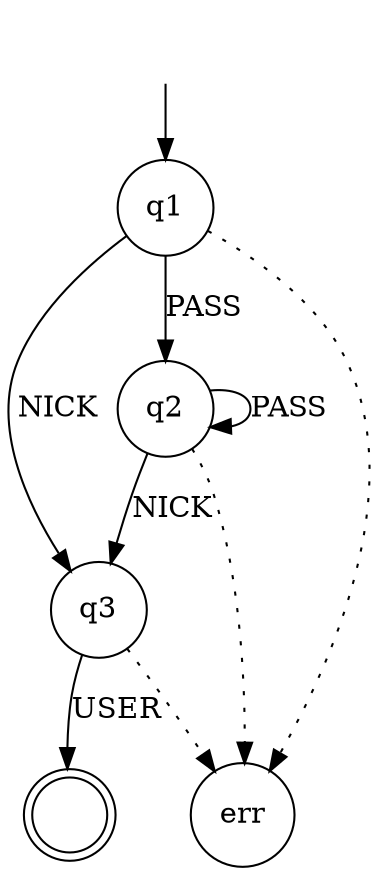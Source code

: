digraph Automaton {
  q1 [shape=circle,label="q1"];
  q2 [shape=circle,label="q2"];
  q3 [shape=circle,label="q3"];
  q4 [shape=doublecircle,label=""];
  poubelle [shape=circle,label="err"];
  initial [shape=plaintext,label=""];
  initial -> q1
  q1 -> q2 [label="PASS"]
  q2 -> q2 [label="PASS"]
  q2 -> q3 [label="NICK"]
  q1 -> q3 [label="NICK"]
  q3 -> q4 [label="USER"]
  q1 -> poubelle [style=dotted]
  q2 -> poubelle [style=dotted]
  q3 -> poubelle [style=dotted]
}
